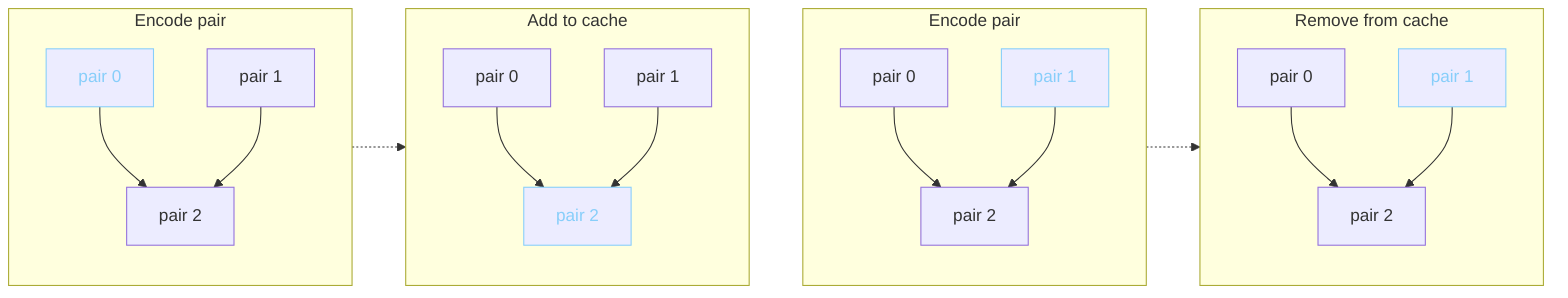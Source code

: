flowchart LR
  subgraph s0[Encode pair]
    direction TB

    c0[pair 0]:::current --> c2[pair 2]
    c1[pair 1] --> c2
  end

  s0 -.-> s1

  subgraph s1[Add to cache]
    direction TB

    c3[pair 0] --> c5[pair 2]:::current
    c4[pair 1] --> c5
  end

  s1 ~~~ s2

  subgraph s2[Encode pair]
    direction TB

    c6[pair 0] --> c8[pair 2]
    c7[pair 1]:::current --> c8
  end

  s2 -.-> s3

  subgraph s3[Remove from cache]
    direction TB

    c9[pair 0] --> c11[pair 2]
    c10[pair 1]:::current --> c11
  end

 classDef current color:lightskyblue,stroke:lightskyblue
 classDef remove color:lightpink,stroke:lightpink